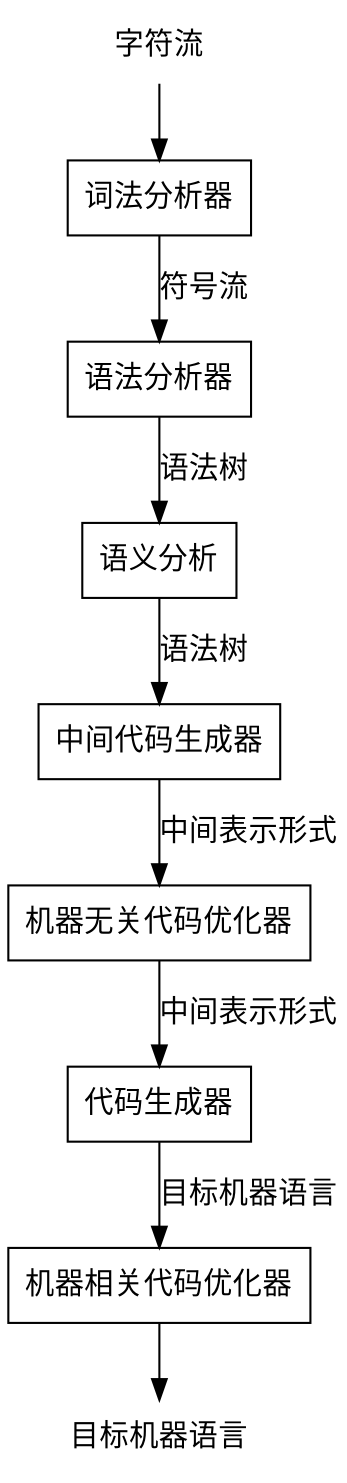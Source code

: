 
digraph G {
edge [fontname="FangSong"];
	node [shape=box, fontname="FangSong" size="20,20"];
	{
		Lexical_Analyzer [label="词法分析器"];
		Syntax_Analyzer [label="语法分析器"  ];
		Semantic_Analyzer [label="语义分析"   ];
		Intermediate_Code_Generator [label="中间代码生成器" ];
		Machine_Independent_Code_Optimizer [label="机器无关代码优化器"   ];
		Code_Generator [label="代码生成器" ];
		Machine_Dependent_Code_Optimizer [label="机器相关代码优化器"  ];
	}


	node[shape=plaintext, fontname="KaiTi" ]{
		character_stream [label="字符流"];
		target_machine_code [label="目标机器语言" ];
	}

	character_stream ->Lexical_Analyzer;
	Lexical_Analyzer ->Syntax_Analyzer [label="符号流"];
	Syntax_Analyzer  ->Semantic_Analyzer  [label="语法树"];
	Semantic_Analyzer  ->Intermediate_Code_Generator  [label="语法树"] ;
	Intermediate_Code_Generator->Machine_Independent_Code_Optimizer  [label="中间表示形式"];
	Machine_Independent_Code_Optimizer  ->Code_Generator  [label="中间表示形式"];
	Code_Generator ->Machine_Dependent_Code_Optimizer [label="目标机器语言"];
	Machine_Dependent_Code_Optimizer->target_machine_code ;
}
